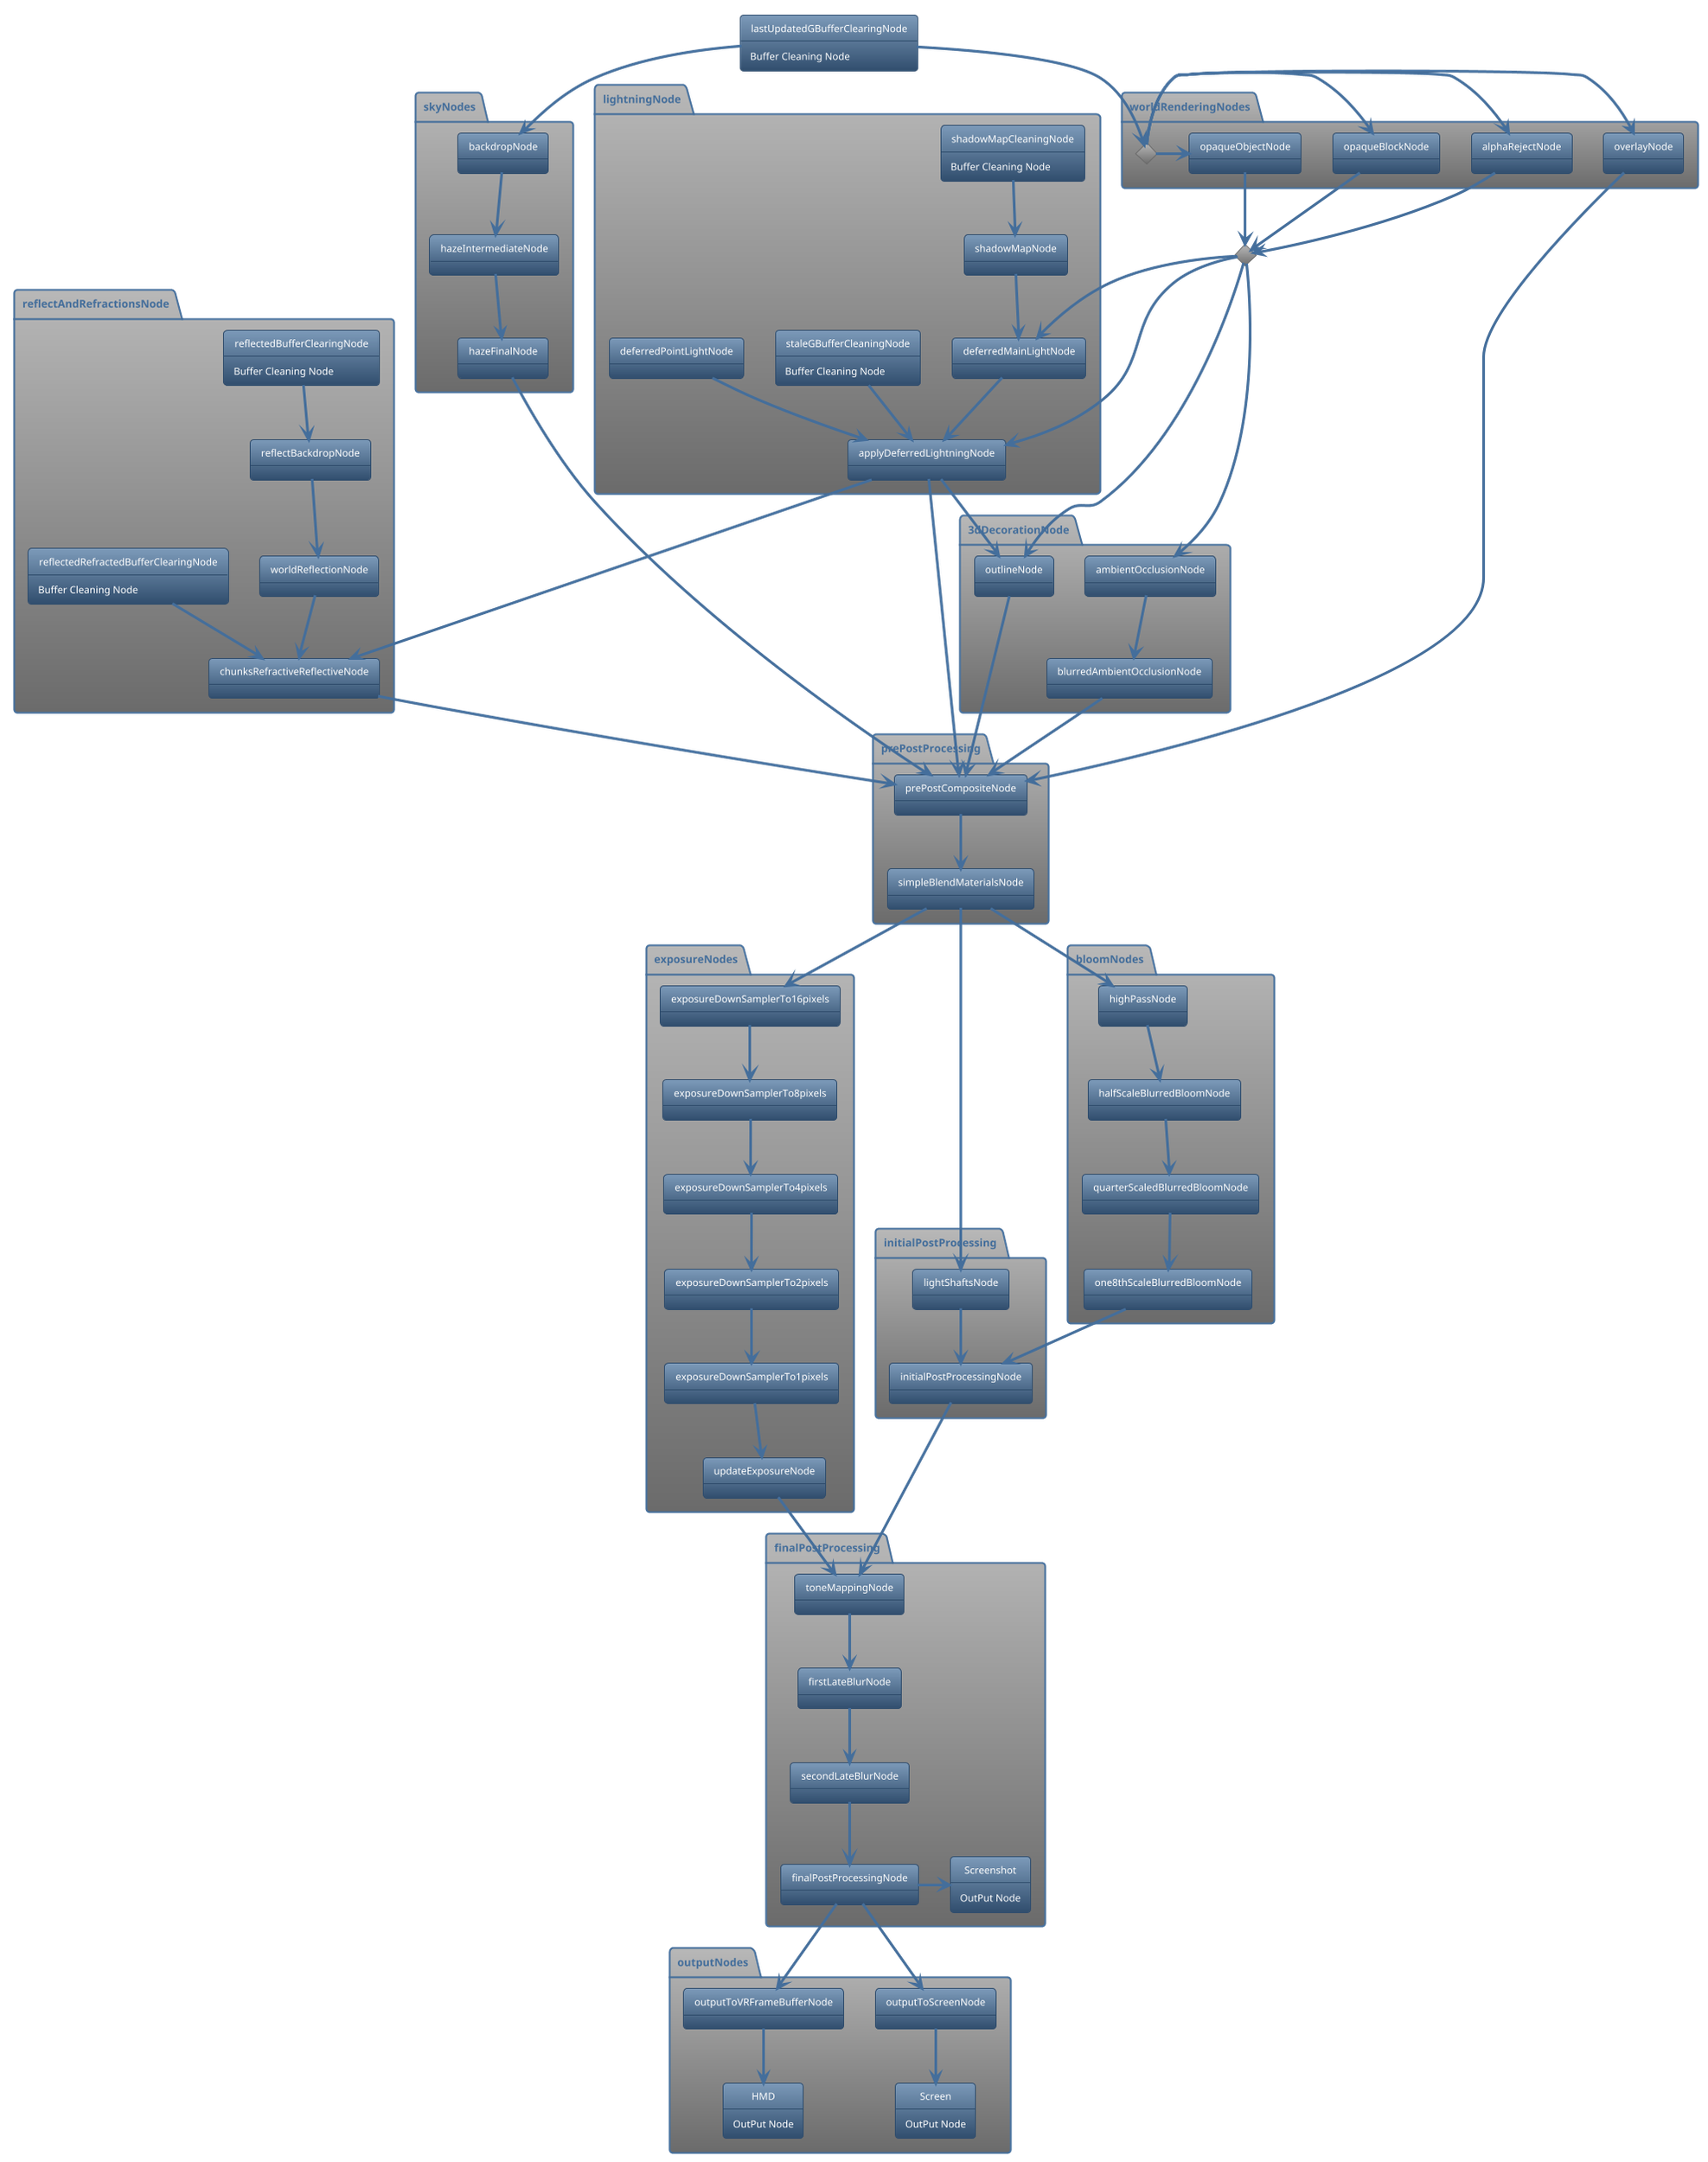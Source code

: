 @startuml

!theme spacelab

object lastUpdatedGBufferClearingNode{
    Buffer Cleaning Node
}

package worldRenderingNodes{
    diamond worldRenderingNodes
    object opaqueObjectNode
    object opaqueBlockNode
    object alphaRejectNode
    object overlayNode
    lastUpdatedGBufferClearingNode -down-> worldRenderingNodes
    worldRenderingNodes -> opaqueBlockNode
    worldRenderingNodes -> opaqueObjectNode
    worldRenderingNodes -> alphaRejectNode
    worldRenderingNodes -> overlayNode
}

diamond worldRenderingNodesB
opaqueBlockNode -down-> worldRenderingNodesB
opaqueObjectNode -down-> worldRenderingNodesB
alphaRejectNode -down-> worldRenderingNodesB

package reflectAndRefractionsNode{
    object reflectedBufferClearingNode{
        Buffer Cleaning Node
    }
    object reflectBackdropNode
    object worldReflectionNode
    object reflectedRefractedBufferClearingNode{
        Buffer Cleaning Node
    }
    object chunksRefractiveReflectiveNode

    reflectedBufferClearingNode -down-> reflectBackdropNode
    reflectBackdropNode -down-> worldReflectionNode
    worldReflectionNode -down-> chunksRefractiveReflectiveNode
    reflectedRefractedBufferClearingNode -down-> chunksRefractiveReflectiveNode
}

package skyNodes{
    object backdropNode
    object hazeIntermediateNode
    object hazeFinalNode

    lastUpdatedGBufferClearingNode -down-> backdropNode
    backdropNode -down-> hazeIntermediateNode
    hazeIntermediateNode -down-> hazeFinalNode
}

package lightningNode{
    object shadowMapCleaningNode {
            Buffer Cleaning Node
    }
    object staleGBufferCleaningNode {
            Buffer Cleaning Node
    }
    object applyDeferredLightningNode
    object shadowMapNode
    object deferredMainLightNode
    object deferredPointLightNode

    worldRenderingNodesB -down-> applyDeferredLightningNode
    worldRenderingNodesB -down-> deferredMainLightNode
    shadowMapCleaningNode -down-> shadowMapNode
    shadowMapNode -down-> deferredMainLightNode
    staleGBufferCleaningNode -down-> applyDeferredLightningNode
    deferredPointLightNode -down-> applyDeferredLightningNode
    deferredMainLightNode -down-> applyDeferredLightningNode
}

package 3dDecorationNode{
    object outlineNode
    object ambientOcclusionNode
    object blurredAmbientOcclusionNode

    worldRenderingNodesB -down-> outlineNode
    worldRenderingNodesB -down-> ambientOcclusionNode
    ambientOcclusionNode -down-> blurredAmbientOcclusionNode
    applyDeferredLightningNode --> chunksRefractiveReflectiveNode
    applyDeferredLightningNode --> outlineNode
}

package prePostProcessing{
    object prePostCompositeNode
    object simpleBlendMaterialsNode

    chunksRefractiveReflectiveNode -down-> prePostCompositeNode
    hazeFinalNode -down-> prePostCompositeNode
    applyDeferredLightningNode -down-> prePostCompositeNode
    outlineNode -down-> prePostCompositeNode
    blurredAmbientOcclusionNode -down-> prePostCompositeNode
    prePostCompositeNode -down-> simpleBlendMaterialsNode
    overlayNode -down-> prePostCompositeNode
}

package bloomNodes{
    object highPassNode
    object halfScaleBlurredBloomNode
    object quarterScaledBlurredBloomNode
    object one8thScaleBlurredBloomNode

    highPassNode -down-> halfScaleBlurredBloomNode
    halfScaleBlurredBloomNode -down-> quarterScaledBlurredBloomNode
    quarterScaledBlurredBloomNode -down-> one8thScaleBlurredBloomNode
    simpleBlendMaterialsNode -down-> highPassNode
}

package exposureNodes{
    object exposureDownSamplerTo16pixels
    object exposureDownSamplerTo8pixels
    object exposureDownSamplerTo4pixels
    object exposureDownSamplerTo2pixels
    object exposureDownSamplerTo1pixels
    object updateExposureNode

    exposureDownSamplerTo16pixels -down-> exposureDownSamplerTo8pixels
    exposureDownSamplerTo8pixels -down-> exposureDownSamplerTo4pixels
    exposureDownSamplerTo4pixels -down-> exposureDownSamplerTo2pixels
    exposureDownSamplerTo2pixels -down-> exposureDownSamplerTo1pixels
    exposureDownSamplerTo1pixels -down-> updateExposureNode
    simpleBlendMaterialsNode -down-> exposureDownSamplerTo16pixels
}

package initialPostProcessing{
    object lightShaftsNode
    object initialPostProcessingNode

    simpleBlendMaterialsNode -down-> lightShaftsNode
    one8thScaleBlurredBloomNode -down-> initialPostProcessingNode
    lightShaftsNode -down-> initialPostProcessingNode
}

package finalPostProcessing{
    object toneMappingNode
    object firstLateBlurNode
    object secondLateBlurNode
    object finalPostProcessingNode
    object Screenshot{
        OutPut Node
    }

    updateExposureNode -down-> toneMappingNode
    initialPostProcessingNode -down-> toneMappingNode
    toneMappingNode -down-> firstLateBlurNode
    firstLateBlurNode -down-> secondLateBlurNode
    secondLateBlurNode -down-> finalPostProcessingNode
    finalPostProcessingNode -> Screenshot
}

package outputNodes{
    object outputToScreenNode
    object Screen{
        OutPut Node
    }
    object outputToVRFrameBufferNode
    object HMD{
        OutPut Node
    }

    finalPostProcessingNode -down-> outputToScreenNode
    outputToScreenNode -down-> Screen
    finalPostProcessingNode -down-> outputToVRFrameBufferNode
    outputToVRFrameBufferNode --> HMD
}

@enduml